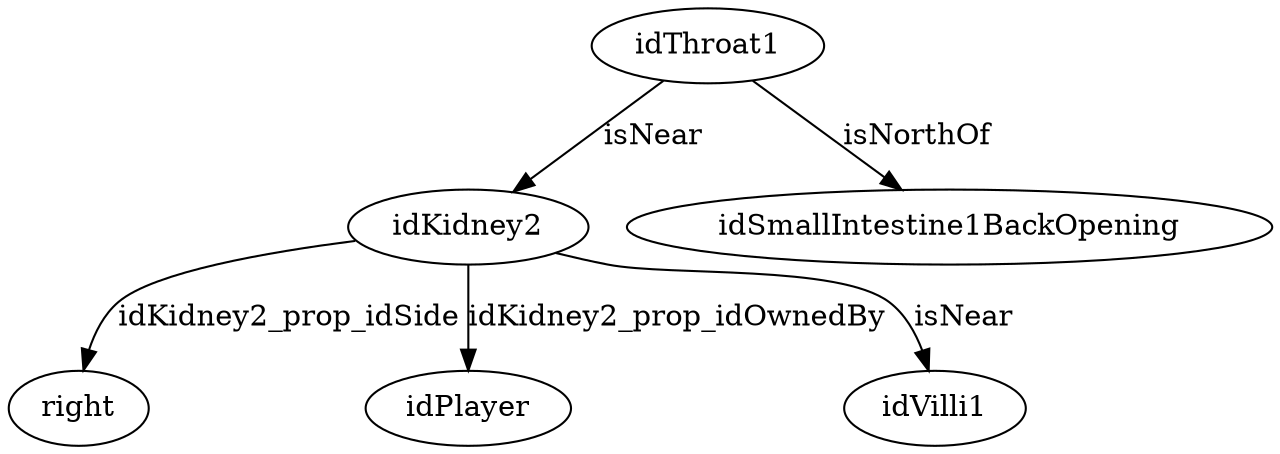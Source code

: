 strict digraph  {
idThroat1 [node_type=entity_node, root=root];
idKidney2;
right;
idPlayer;
idSmallIntestine1BackOpening;
idVilli1;
idThroat1 -> idKidney2  [edge_type=relationship, label=isNear];
idThroat1 -> idSmallIntestine1BackOpening  [edge_type=relationship, label=isNorthOf];
idKidney2 -> right  [edge_type=property, label=idKidney2_prop_idSide];
idKidney2 -> idPlayer  [edge_type=property, label=idKidney2_prop_idOwnedBy];
idKidney2 -> idVilli1  [edge_type=relationship, label=isNear];
}
